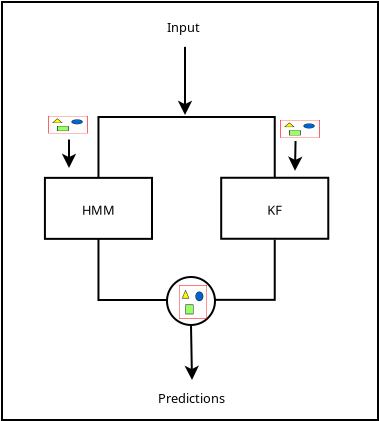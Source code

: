 <?xml version="1.0" encoding="UTF-8"?>
<dia:diagram xmlns:dia="http://www.lysator.liu.se/~alla/dia/">
  <dia:layer name="Background" visible="true">
    <dia:object type="Standard - Box" version="0" id="O0">
      <dia:attribute name="obj_pos">
        <dia:point val="0.15,-4.65"/>
      </dia:attribute>
      <dia:attribute name="obj_bb">
        <dia:rectangle val="0.1,-4.7;19,16.3"/>
      </dia:attribute>
      <dia:attribute name="elem_corner">
        <dia:point val="0.15,-4.65"/>
      </dia:attribute>
      <dia:attribute name="elem_width">
        <dia:real val="18.8"/>
      </dia:attribute>
      <dia:attribute name="elem_height">
        <dia:real val="20.9"/>
      </dia:attribute>
      <dia:attribute name="show_background">
        <dia:boolean val="true"/>
      </dia:attribute>
    </dia:object>
    <dia:object type="Geometric - Perfect Circle" version="0" id="O1">
      <dia:attribute name="obj_pos">
        <dia:point val="8.4,9.1"/>
      </dia:attribute>
      <dia:attribute name="obj_bb">
        <dia:rectangle val="8.35,9.05;10.85,11.55"/>
      </dia:attribute>
      <dia:attribute name="elem_corner">
        <dia:point val="8.4,9.1"/>
      </dia:attribute>
      <dia:attribute name="elem_width">
        <dia:real val="2.4"/>
      </dia:attribute>
      <dia:attribute name="elem_height">
        <dia:real val="2.4"/>
      </dia:attribute>
      <dia:attribute name="line_width">
        <dia:real val="0.1"/>
      </dia:attribute>
      <dia:attribute name="line_colour">
        <dia:color val="#000000"/>
      </dia:attribute>
      <dia:attribute name="fill_colour">
        <dia:color val="#ffffff"/>
      </dia:attribute>
      <dia:attribute name="show_background">
        <dia:boolean val="true"/>
      </dia:attribute>
      <dia:attribute name="line_style">
        <dia:enum val="0"/>
        <dia:real val="1"/>
      </dia:attribute>
      <dia:attribute name="flip_horizontal">
        <dia:boolean val="false"/>
      </dia:attribute>
      <dia:attribute name="flip_vertical">
        <dia:boolean val="false"/>
      </dia:attribute>
    </dia:object>
    <dia:object type="Standard - ZigZagLine" version="1" id="O2">
      <dia:attribute name="obj_pos">
        <dia:point val="4.973,4.143"/>
      </dia:attribute>
      <dia:attribute name="obj_bb">
        <dia:rectangle val="4.923,1.05;13.837,4.192"/>
      </dia:attribute>
      <dia:attribute name="orth_points">
        <dia:point val="4.973,4.143"/>
        <dia:point val="4.973,1.1"/>
        <dia:point val="13.787,1.1"/>
        <dia:point val="13.787,4.138"/>
      </dia:attribute>
      <dia:attribute name="orth_orient">
        <dia:enum val="1"/>
        <dia:enum val="0"/>
        <dia:enum val="1"/>
      </dia:attribute>
      <dia:attribute name="autorouting">
        <dia:boolean val="false"/>
      </dia:attribute>
      <dia:connections>
        <dia:connection handle="0" to="O11" connection="0"/>
        <dia:connection handle="1" to="O12" connection="0"/>
      </dia:connections>
    </dia:object>
    <dia:object type="Standard - Line" version="0" id="O3">
      <dia:attribute name="obj_pos">
        <dia:point val="9.3,-2.407"/>
      </dia:attribute>
      <dia:attribute name="obj_bb">
        <dia:rectangle val="8.8,-2.457;9.8,1.05"/>
      </dia:attribute>
      <dia:attribute name="conn_endpoints">
        <dia:point val="9.3,-2.407"/>
        <dia:point val="9.3,1"/>
      </dia:attribute>
      <dia:attribute name="numcp">
        <dia:int val="1"/>
      </dia:attribute>
      <dia:attribute name="end_arrow">
        <dia:enum val="22"/>
      </dia:attribute>
      <dia:attribute name="end_arrow_length">
        <dia:real val="0.5"/>
      </dia:attribute>
      <dia:attribute name="end_arrow_width">
        <dia:real val="0.5"/>
      </dia:attribute>
    </dia:object>
    <dia:object type="Standard - ZigZagLine" version="1" id="O4">
      <dia:attribute name="obj_pos">
        <dia:point val="4.973,7.192"/>
      </dia:attribute>
      <dia:attribute name="obj_bb">
        <dia:rectangle val="4.923,7.143;8.45,10.35"/>
      </dia:attribute>
      <dia:attribute name="orth_points">
        <dia:point val="4.973,7.192"/>
        <dia:point val="4.973,10.25"/>
        <dia:point val="8.4,10.25"/>
        <dia:point val="8.4,10.3"/>
      </dia:attribute>
      <dia:attribute name="orth_orient">
        <dia:enum val="1"/>
        <dia:enum val="0"/>
        <dia:enum val="1"/>
      </dia:attribute>
      <dia:attribute name="autorouting">
        <dia:boolean val="false"/>
      </dia:attribute>
      <dia:connections>
        <dia:connection handle="0" to="O11" connection="1"/>
        <dia:connection handle="1" to="O1" connection="2"/>
      </dia:connections>
    </dia:object>
    <dia:object type="Standard - ZigZagLine" version="1" id="O5">
      <dia:attribute name="obj_pos">
        <dia:point val="10.8,10.3"/>
      </dia:attribute>
      <dia:attribute name="obj_bb">
        <dia:rectangle val="10.75,7.187;13.837,10.35"/>
      </dia:attribute>
      <dia:attribute name="orth_points">
        <dia:point val="10.8,10.3"/>
        <dia:point val="10.8,10.242"/>
        <dia:point val="13.787,10.242"/>
        <dia:point val="13.787,7.237"/>
      </dia:attribute>
      <dia:attribute name="orth_orient">
        <dia:enum val="1"/>
        <dia:enum val="0"/>
        <dia:enum val="1"/>
      </dia:attribute>
      <dia:attribute name="autorouting">
        <dia:boolean val="false"/>
      </dia:attribute>
      <dia:connections>
        <dia:connection handle="0" to="O1" connection="3"/>
        <dia:connection handle="1" to="O12" connection="3"/>
      </dia:connections>
    </dia:object>
    <dia:object type="Standard - Text" version="1" id="O6">
      <dia:attribute name="obj_pos">
        <dia:point val="11.15,-2.95"/>
      </dia:attribute>
      <dia:attribute name="obj_bb">
        <dia:rectangle val="11.15,-3.65;11.15,-2.7"/>
      </dia:attribute>
      <dia:attribute name="text">
        <dia:composite type="text">
          <dia:attribute name="string">
            <dia:string>##</dia:string>
          </dia:attribute>
          <dia:attribute name="font">
            <dia:font family="sans" style="0" name="Helvetica"/>
          </dia:attribute>
          <dia:attribute name="height">
            <dia:real val="0.8"/>
          </dia:attribute>
          <dia:attribute name="pos">
            <dia:point val="11.15,-2.95"/>
          </dia:attribute>
          <dia:attribute name="color">
            <dia:color val="#000000"/>
          </dia:attribute>
          <dia:attribute name="alignment">
            <dia:enum val="0"/>
          </dia:attribute>
        </dia:composite>
      </dia:attribute>
      <dia:attribute name="valign">
        <dia:enum val="3"/>
      </dia:attribute>
    </dia:object>
    <dia:object type="Standard - Text" version="1" id="O7">
      <dia:attribute name="obj_pos">
        <dia:point val="8.4,-3.15"/>
      </dia:attribute>
      <dia:attribute name="obj_bb">
        <dia:rectangle val="8.4,-3.85;9.95,-2.9"/>
      </dia:attribute>
      <dia:attribute name="text">
        <dia:composite type="text">
          <dia:attribute name="string">
            <dia:string>#Input#</dia:string>
          </dia:attribute>
          <dia:attribute name="font">
            <dia:font family="sans" style="0" name="Helvetica"/>
          </dia:attribute>
          <dia:attribute name="height">
            <dia:real val="0.8"/>
          </dia:attribute>
          <dia:attribute name="pos">
            <dia:point val="8.4,-3.15"/>
          </dia:attribute>
          <dia:attribute name="color">
            <dia:color val="#000000"/>
          </dia:attribute>
          <dia:attribute name="alignment">
            <dia:enum val="0"/>
          </dia:attribute>
        </dia:composite>
      </dia:attribute>
      <dia:attribute name="valign">
        <dia:enum val="3"/>
      </dia:attribute>
    </dia:object>
    <dia:object type="Standard - Line" version="0" id="O8">
      <dia:attribute name="obj_pos">
        <dia:point val="9.6,11.5"/>
      </dia:attribute>
      <dia:attribute name="obj_bb">
        <dia:rectangle val="9.149,11.449;10.151,14.309"/>
      </dia:attribute>
      <dia:attribute name="conn_endpoints">
        <dia:point val="9.6,11.5"/>
        <dia:point val="9.65,14.25"/>
      </dia:attribute>
      <dia:attribute name="numcp">
        <dia:int val="1"/>
      </dia:attribute>
      <dia:attribute name="end_arrow">
        <dia:enum val="22"/>
      </dia:attribute>
      <dia:attribute name="end_arrow_length">
        <dia:real val="0.5"/>
      </dia:attribute>
      <dia:attribute name="end_arrow_width">
        <dia:real val="0.5"/>
      </dia:attribute>
      <dia:connections>
        <dia:connection handle="0" to="O1" connection="0"/>
      </dia:connections>
    </dia:object>
    <dia:object type="Standard - Text" version="1" id="O9">
      <dia:attribute name="obj_pos">
        <dia:point val="7.95,15.4"/>
      </dia:attribute>
      <dia:attribute name="obj_bb">
        <dia:rectangle val="7.95,14.7;11.6,15.65"/>
      </dia:attribute>
      <dia:attribute name="text">
        <dia:composite type="text">
          <dia:attribute name="string">
            <dia:string>#Predictions#</dia:string>
          </dia:attribute>
          <dia:attribute name="font">
            <dia:font family="sans" style="0" name="Helvetica"/>
          </dia:attribute>
          <dia:attribute name="height">
            <dia:real val="0.8"/>
          </dia:attribute>
          <dia:attribute name="pos">
            <dia:point val="7.95,15.4"/>
          </dia:attribute>
          <dia:attribute name="color">
            <dia:color val="#000000"/>
          </dia:attribute>
          <dia:attribute name="alignment">
            <dia:enum val="0"/>
          </dia:attribute>
        </dia:composite>
      </dia:attribute>
      <dia:attribute name="valign">
        <dia:enum val="3"/>
      </dia:attribute>
    </dia:object>
    <dia:object type="Standard - Image" version="0" id="O10">
      <dia:attribute name="obj_pos">
        <dia:point val="9,9.5"/>
      </dia:attribute>
      <dia:attribute name="obj_bb">
        <dia:rectangle val="8.95,9.45;10.45,11.238"/>
      </dia:attribute>
      <dia:attribute name="elem_corner">
        <dia:point val="9,9.5"/>
      </dia:attribute>
      <dia:attribute name="elem_width">
        <dia:real val="1.4"/>
      </dia:attribute>
      <dia:attribute name="elem_height">
        <dia:real val="1.688"/>
      </dia:attribute>
      <dia:attribute name="draw_border">
        <dia:boolean val="false"/>
      </dia:attribute>
      <dia:attribute name="keep_aspect">
        <dia:boolean val="true"/>
      </dia:attribute>
      <dia:attribute name="file">
        <dia:string>#sigma.JPG#</dia:string>
      </dia:attribute>
    </dia:object>
    <dia:object type="SDL - Task" version="0" id="O11">
      <dia:attribute name="obj_pos">
        <dia:point val="2.296,4.143"/>
      </dia:attribute>
      <dia:attribute name="obj_bb">
        <dia:rectangle val="2.246,4.093;7.7,7.242"/>
      </dia:attribute>
      <dia:attribute name="elem_corner">
        <dia:point val="2.296,4.143"/>
      </dia:attribute>
      <dia:attribute name="elem_width">
        <dia:real val="5.354"/>
      </dia:attribute>
      <dia:attribute name="elem_height">
        <dia:real val="3.05"/>
      </dia:attribute>
      <dia:attribute name="line_width">
        <dia:real val="0.1"/>
      </dia:attribute>
      <dia:attribute name="line_colour">
        <dia:color val="#000000"/>
      </dia:attribute>
      <dia:attribute name="fill_colour">
        <dia:color val="#ffffff"/>
      </dia:attribute>
      <dia:attribute name="show_background">
        <dia:boolean val="true"/>
      </dia:attribute>
      <dia:attribute name="line_style">
        <dia:enum val="0"/>
        <dia:real val="1"/>
      </dia:attribute>
      <dia:attribute name="text">
        <dia:composite type="text">
          <dia:attribute name="string">
            <dia:string>#HMM#</dia:string>
          </dia:attribute>
          <dia:attribute name="font">
            <dia:font family="sans" style="0" name="Helvetica"/>
          </dia:attribute>
          <dia:attribute name="height">
            <dia:real val="0.8"/>
          </dia:attribute>
          <dia:attribute name="pos">
            <dia:point val="4.973,5.968"/>
          </dia:attribute>
          <dia:attribute name="color">
            <dia:color val="#000000"/>
          </dia:attribute>
          <dia:attribute name="alignment">
            <dia:enum val="1"/>
          </dia:attribute>
        </dia:composite>
      </dia:attribute>
      <dia:attribute name="flip_horizontal">
        <dia:boolean val="false"/>
      </dia:attribute>
      <dia:attribute name="flip_vertical">
        <dia:boolean val="false"/>
      </dia:attribute>
    </dia:object>
    <dia:object type="SDL - Task" version="0" id="O12">
      <dia:attribute name="obj_pos">
        <dia:point val="11.11,4.138"/>
      </dia:attribute>
      <dia:attribute name="obj_bb">
        <dia:rectangle val="11.06,4.088;16.514,7.237"/>
      </dia:attribute>
      <dia:attribute name="elem_corner">
        <dia:point val="11.11,4.138"/>
      </dia:attribute>
      <dia:attribute name="elem_width">
        <dia:real val="5.354"/>
      </dia:attribute>
      <dia:attribute name="elem_height">
        <dia:real val="3.05"/>
      </dia:attribute>
      <dia:attribute name="line_width">
        <dia:real val="0.1"/>
      </dia:attribute>
      <dia:attribute name="line_colour">
        <dia:color val="#000000"/>
      </dia:attribute>
      <dia:attribute name="fill_colour">
        <dia:color val="#ffffff"/>
      </dia:attribute>
      <dia:attribute name="show_background">
        <dia:boolean val="true"/>
      </dia:attribute>
      <dia:attribute name="line_style">
        <dia:enum val="0"/>
        <dia:real val="1"/>
      </dia:attribute>
      <dia:attribute name="text">
        <dia:composite type="text">
          <dia:attribute name="string">
            <dia:string>#KF#</dia:string>
          </dia:attribute>
          <dia:attribute name="font">
            <dia:font family="sans" style="0" name="Helvetica"/>
          </dia:attribute>
          <dia:attribute name="height">
            <dia:real val="0.8"/>
          </dia:attribute>
          <dia:attribute name="pos">
            <dia:point val="13.787,5.963"/>
          </dia:attribute>
          <dia:attribute name="color">
            <dia:color val="#000000"/>
          </dia:attribute>
          <dia:attribute name="alignment">
            <dia:enum val="1"/>
          </dia:attribute>
        </dia:composite>
      </dia:attribute>
      <dia:attribute name="flip_horizontal">
        <dia:boolean val="false"/>
      </dia:attribute>
      <dia:attribute name="flip_vertical">
        <dia:boolean val="false"/>
      </dia:attribute>
    </dia:object>
    <dia:object type="Standard - Line" version="0" id="O13">
      <dia:attribute name="obj_pos">
        <dia:point val="14.827,2.3"/>
      </dia:attribute>
      <dia:attribute name="obj_bb">
        <dia:rectangle val="14.299,2.249;15.301,3.852"/>
      </dia:attribute>
      <dia:attribute name="conn_endpoints">
        <dia:point val="14.827,2.3"/>
        <dia:point val="14.8,3.793"/>
      </dia:attribute>
      <dia:attribute name="numcp">
        <dia:int val="1"/>
      </dia:attribute>
      <dia:attribute name="end_arrow">
        <dia:enum val="22"/>
      </dia:attribute>
      <dia:attribute name="end_arrow_length">
        <dia:real val="0.5"/>
      </dia:attribute>
      <dia:attribute name="end_arrow_width">
        <dia:real val="0.5"/>
      </dia:attribute>
    </dia:object>
    <dia:object type="Standard - Line" version="0" id="O14">
      <dia:attribute name="obj_pos">
        <dia:point val="3.5,2.226"/>
      </dia:attribute>
      <dia:attribute name="obj_bb">
        <dia:rectangle val="3,2.176;4,3.7"/>
      </dia:attribute>
      <dia:attribute name="conn_endpoints">
        <dia:point val="3.5,2.226"/>
        <dia:point val="3.5,3.65"/>
      </dia:attribute>
      <dia:attribute name="numcp">
        <dia:int val="1"/>
      </dia:attribute>
      <dia:attribute name="end_arrow">
        <dia:enum val="22"/>
      </dia:attribute>
      <dia:attribute name="end_arrow_length">
        <dia:real val="0.5"/>
      </dia:attribute>
      <dia:attribute name="end_arrow_width">
        <dia:real val="0.5"/>
      </dia:attribute>
    </dia:object>
    <dia:object type="Standard - Image" version="0" id="O15">
      <dia:attribute name="obj_pos">
        <dia:point val="14.05,1.25"/>
      </dia:attribute>
      <dia:attribute name="obj_bb">
        <dia:rectangle val="14,1.2;16.1,2.185"/>
      </dia:attribute>
      <dia:attribute name="elem_corner">
        <dia:point val="14.05,1.25"/>
      </dia:attribute>
      <dia:attribute name="elem_width">
        <dia:real val="2"/>
      </dia:attribute>
      <dia:attribute name="elem_height">
        <dia:real val="0.885"/>
      </dia:attribute>
      <dia:attribute name="draw_border">
        <dia:boolean val="false"/>
      </dia:attribute>
      <dia:attribute name="keep_aspect">
        <dia:boolean val="true"/>
      </dia:attribute>
      <dia:attribute name="file">
        <dia:string>#wkf.JPG#</dia:string>
      </dia:attribute>
    </dia:object>
    <dia:object type="Standard - Image" version="0" id="O16">
      <dia:attribute name="obj_pos">
        <dia:point val="2.45,1.05"/>
      </dia:attribute>
      <dia:attribute name="obj_bb">
        <dia:rectangle val="2.4,1;4.5,1.967"/>
      </dia:attribute>
      <dia:attribute name="elem_corner">
        <dia:point val="2.45,1.05"/>
      </dia:attribute>
      <dia:attribute name="elem_width">
        <dia:real val="2"/>
      </dia:attribute>
      <dia:attribute name="elem_height">
        <dia:real val="0.867"/>
      </dia:attribute>
      <dia:attribute name="draw_border">
        <dia:boolean val="false"/>
      </dia:attribute>
      <dia:attribute name="keep_aspect">
        <dia:boolean val="true"/>
      </dia:attribute>
      <dia:attribute name="file">
        <dia:string>#whmm.JPG#</dia:string>
      </dia:attribute>
    </dia:object>
  </dia:layer>
</dia:diagram>
